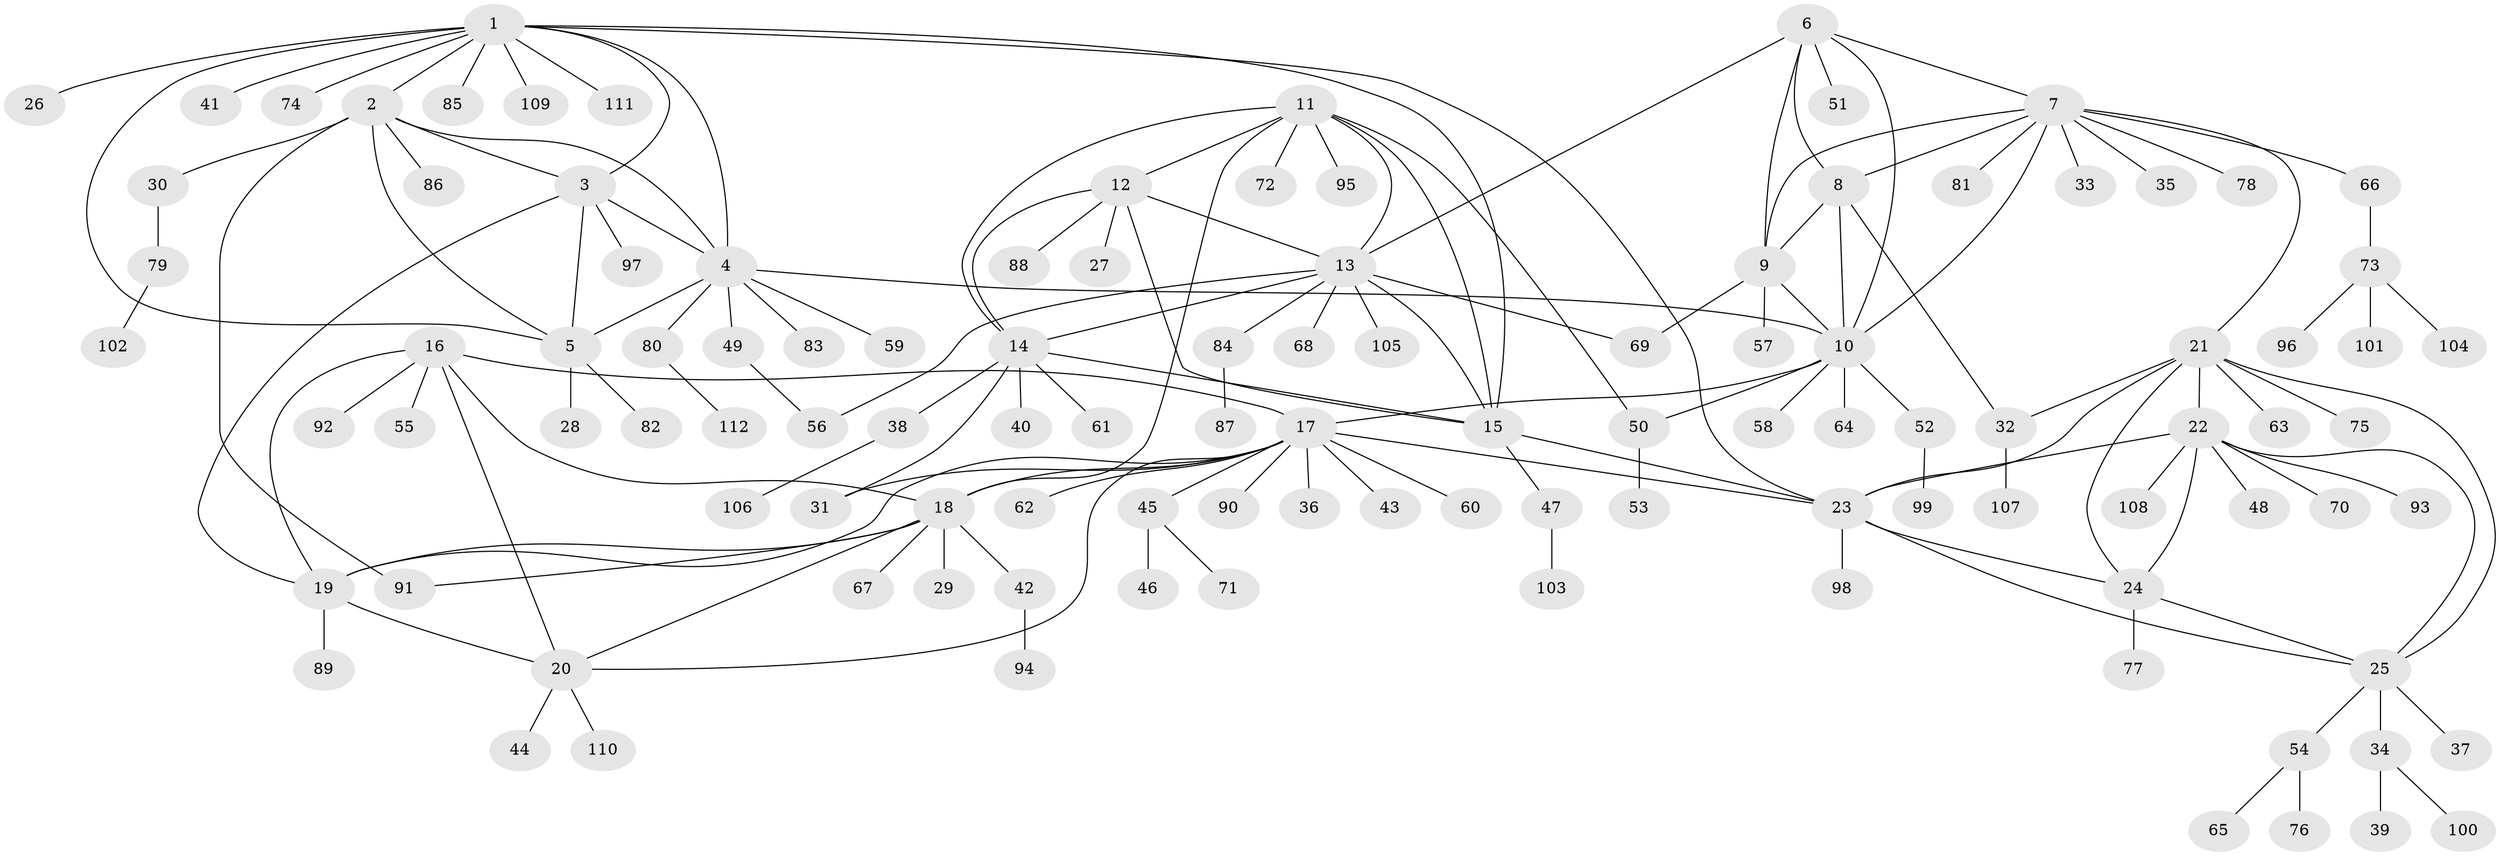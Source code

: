 // Generated by graph-tools (version 1.1) at 2025/02/03/09/25 03:02:48]
// undirected, 112 vertices, 153 edges
graph export_dot {
graph [start="1"]
  node [color=gray90,style=filled];
  1;
  2;
  3;
  4;
  5;
  6;
  7;
  8;
  9;
  10;
  11;
  12;
  13;
  14;
  15;
  16;
  17;
  18;
  19;
  20;
  21;
  22;
  23;
  24;
  25;
  26;
  27;
  28;
  29;
  30;
  31;
  32;
  33;
  34;
  35;
  36;
  37;
  38;
  39;
  40;
  41;
  42;
  43;
  44;
  45;
  46;
  47;
  48;
  49;
  50;
  51;
  52;
  53;
  54;
  55;
  56;
  57;
  58;
  59;
  60;
  61;
  62;
  63;
  64;
  65;
  66;
  67;
  68;
  69;
  70;
  71;
  72;
  73;
  74;
  75;
  76;
  77;
  78;
  79;
  80;
  81;
  82;
  83;
  84;
  85;
  86;
  87;
  88;
  89;
  90;
  91;
  92;
  93;
  94;
  95;
  96;
  97;
  98;
  99;
  100;
  101;
  102;
  103;
  104;
  105;
  106;
  107;
  108;
  109;
  110;
  111;
  112;
  1 -- 2;
  1 -- 3;
  1 -- 4;
  1 -- 5;
  1 -- 15;
  1 -- 23;
  1 -- 26;
  1 -- 41;
  1 -- 74;
  1 -- 85;
  1 -- 109;
  1 -- 111;
  2 -- 3;
  2 -- 4;
  2 -- 5;
  2 -- 30;
  2 -- 86;
  2 -- 91;
  3 -- 4;
  3 -- 5;
  3 -- 19;
  3 -- 97;
  4 -- 5;
  4 -- 10;
  4 -- 49;
  4 -- 59;
  4 -- 80;
  4 -- 83;
  5 -- 28;
  5 -- 82;
  6 -- 7;
  6 -- 8;
  6 -- 9;
  6 -- 10;
  6 -- 13;
  6 -- 51;
  7 -- 8;
  7 -- 9;
  7 -- 10;
  7 -- 21;
  7 -- 33;
  7 -- 35;
  7 -- 66;
  7 -- 78;
  7 -- 81;
  8 -- 9;
  8 -- 10;
  8 -- 32;
  9 -- 10;
  9 -- 57;
  9 -- 69;
  10 -- 17;
  10 -- 50;
  10 -- 52;
  10 -- 58;
  10 -- 64;
  11 -- 12;
  11 -- 13;
  11 -- 14;
  11 -- 15;
  11 -- 18;
  11 -- 50;
  11 -- 72;
  11 -- 95;
  12 -- 13;
  12 -- 14;
  12 -- 15;
  12 -- 27;
  12 -- 88;
  13 -- 14;
  13 -- 15;
  13 -- 56;
  13 -- 68;
  13 -- 69;
  13 -- 84;
  13 -- 105;
  14 -- 15;
  14 -- 31;
  14 -- 38;
  14 -- 40;
  14 -- 61;
  15 -- 23;
  15 -- 47;
  16 -- 17;
  16 -- 18;
  16 -- 19;
  16 -- 20;
  16 -- 55;
  16 -- 92;
  17 -- 18;
  17 -- 19;
  17 -- 20;
  17 -- 23;
  17 -- 31;
  17 -- 36;
  17 -- 43;
  17 -- 45;
  17 -- 60;
  17 -- 62;
  17 -- 90;
  18 -- 19;
  18 -- 20;
  18 -- 29;
  18 -- 42;
  18 -- 67;
  18 -- 91;
  19 -- 20;
  19 -- 89;
  20 -- 44;
  20 -- 110;
  21 -- 22;
  21 -- 23;
  21 -- 24;
  21 -- 25;
  21 -- 32;
  21 -- 63;
  21 -- 75;
  22 -- 23;
  22 -- 24;
  22 -- 25;
  22 -- 48;
  22 -- 70;
  22 -- 93;
  22 -- 108;
  23 -- 24;
  23 -- 25;
  23 -- 98;
  24 -- 25;
  24 -- 77;
  25 -- 34;
  25 -- 37;
  25 -- 54;
  30 -- 79;
  32 -- 107;
  34 -- 39;
  34 -- 100;
  38 -- 106;
  42 -- 94;
  45 -- 46;
  45 -- 71;
  47 -- 103;
  49 -- 56;
  50 -- 53;
  52 -- 99;
  54 -- 65;
  54 -- 76;
  66 -- 73;
  73 -- 96;
  73 -- 101;
  73 -- 104;
  79 -- 102;
  80 -- 112;
  84 -- 87;
}
